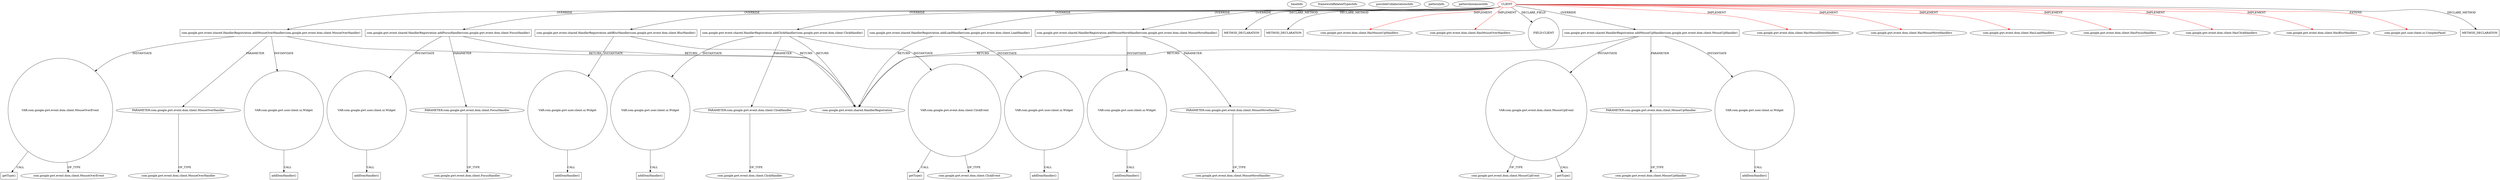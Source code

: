 digraph {
baseInfo[graphId=1749,category="pattern",isAnonymous=false,possibleRelation=false]
frameworkRelatedTypesInfo[0="com.google.gwt.event.dom.client.HasMouseMoveHandlers",1="com.google.gwt.event.dom.client.HasFocusHandlers",2="com.google.gwt.event.dom.client.HasClickHandlers",3="com.google.gwt.event.dom.client.HasBlurHandlers",4="com.google.gwt.event.dom.client.HasMouseUpHandlers",5="com.google.gwt.user.client.ui.ComplexPanel",6="com.google.gwt.event.dom.client.HasMouseDownHandlers",7="com.google.gwt.event.dom.client.HasLoadHandlers",8="com.google.gwt.event.dom.client.HasMouseOverHandlers"]
possibleCollaborationsInfo[]
patternInfo[frequency=3.0,patternRootClient=0]
patternInstancesInfo[0="mguiral-GwtSvgLib~/mguiral-GwtSvgLib/GwtSvgLib-master/src/gwt/html5/svg/client/user/ui/SVGSymbolWidget.java~SVGSymbolWidget~3998",1="mguiral-GwtSvgLib~/mguiral-GwtSvgLib/GwtSvgLib-master/src/gwt/html5/svg/client/user/ui/SVGGraphicalWidget.java~SVGGraphicalWidget~3974",2="mguiral-GwtSvgLib~/mguiral-GwtSvgLib/GwtSvgLib-master/src/gwt/html5/svg/client/user/ui/SVGSwitchWidget.java~SVGSwitchWidget~4001"]
66[label="PARAMETER:com.google.gwt.event.dom.client.MouseOverHandler",vertexType="PARAMETER_DECLARATION",isFrameworkType=false]
64[label="com.google.gwt.event.shared.HandlerRegistration addMouseOverHandler(com.google.gwt.event.dom.client.MouseOverHandler)",vertexType="OVERRIDING_METHOD_DECLARATION",isFrameworkType=false,shape=box]
0[label="CLIENT",vertexType="ROOT_CLIENT_CLASS_DECLARATION",isFrameworkType=false,color=red]
24[label="com.google.gwt.event.shared.HandlerRegistration addBlurHandler(com.google.gwt.event.dom.client.BlurHandler)",vertexType="OVERRIDING_METHOD_DECLARATION",isFrameworkType=false,shape=box]
15[label="com.google.gwt.event.shared.HandlerRegistration",vertexType="FRAMEWORK_INTERFACE_TYPE",isFrameworkType=false]
14[label="com.google.gwt.event.shared.HandlerRegistration addFocusHandler(com.google.gwt.event.dom.client.FocusHandler)",vertexType="OVERRIDING_METHOD_DECLARATION",isFrameworkType=false,shape=box]
16[label="PARAMETER:com.google.gwt.event.dom.client.FocusHandler",vertexType="PARAMETER_DECLARATION",isFrameworkType=false]
17[label="com.google.gwt.event.dom.client.FocusHandler",vertexType="FRAMEWORK_INTERFACE_TYPE",isFrameworkType=false]
67[label="com.google.gwt.event.dom.client.MouseOverHandler",vertexType="FRAMEWORK_INTERFACE_TYPE",isFrameworkType=false]
34[label="com.google.gwt.event.shared.HandlerRegistration addClickHandler(com.google.gwt.event.dom.client.ClickHandler)",vertexType="OVERRIDING_METHOD_DECLARATION",isFrameworkType=false,shape=box]
36[label="PARAMETER:com.google.gwt.event.dom.client.ClickHandler",vertexType="PARAMETER_DECLARATION",isFrameworkType=false]
37[label="com.google.gwt.event.dom.client.ClickHandler",vertexType="FRAMEWORK_INTERFACE_TYPE",isFrameworkType=false]
74[label="com.google.gwt.event.shared.HandlerRegistration addMouseMoveHandler(com.google.gwt.event.dom.client.MouseMoveHandler)",vertexType="OVERRIDING_METHOD_DECLARATION",isFrameworkType=false,shape=box]
76[label="PARAMETER:com.google.gwt.event.dom.client.MouseMoveHandler",vertexType="PARAMETER_DECLARATION",isFrameworkType=false]
77[label="com.google.gwt.event.dom.client.MouseMoveHandler",vertexType="FRAMEWORK_INTERFACE_TYPE",isFrameworkType=false]
54[label="com.google.gwt.event.shared.HandlerRegistration addMouseUpHandler(com.google.gwt.event.dom.client.MouseUpHandler)",vertexType="OVERRIDING_METHOD_DECLARATION",isFrameworkType=false,shape=box]
56[label="PARAMETER:com.google.gwt.event.dom.client.MouseUpHandler",vertexType="PARAMETER_DECLARATION",isFrameworkType=false]
57[label="com.google.gwt.event.dom.client.MouseUpHandler",vertexType="FRAMEWORK_INTERFACE_TYPE",isFrameworkType=false]
146[label="METHOD_DECLARATION",vertexType="CLIENT_METHOD_DECLARATION",isFrameworkType=false,shape=box]
136[label="METHOD_DECLARATION",vertexType="CLIENT_METHOD_DECLARATION",isFrameworkType=false,shape=box]
6[label="com.google.gwt.event.dom.client.HasMouseUpHandlers",vertexType="FRAMEWORK_INTERFACE_TYPE",isFrameworkType=false]
7[label="com.google.gwt.event.dom.client.HasMouseOverHandlers",vertexType="FRAMEWORK_INTERFACE_TYPE",isFrameworkType=false]
41[label="VAR:com.google.gwt.event.dom.client.ClickEvent",vertexType="VARIABLE_EXPRESION",isFrameworkType=false,shape=circle]
42[label="getType()",vertexType="INSIDE_CALL",isFrameworkType=false,shape=box]
43[label="com.google.gwt.event.dom.client.ClickEvent",vertexType="FRAMEWORK_CLASS_TYPE",isFrameworkType=false]
11[label="FIELD:CLIENT",vertexType="FIELD_DECLARATION",isFrameworkType=false,shape=circle]
94[label="com.google.gwt.event.shared.HandlerRegistration addLoadHandler(com.google.gwt.event.dom.client.LoadHandler)",vertexType="OVERRIDING_METHOD_DECLARATION",isFrameworkType=false,shape=box]
5[label="com.google.gwt.event.dom.client.HasMouseDownHandlers",vertexType="FRAMEWORK_INTERFACE_TYPE",isFrameworkType=false]
8[label="com.google.gwt.event.dom.client.HasMouseMoveHandlers",vertexType="FRAMEWORK_INTERFACE_TYPE",isFrameworkType=false]
10[label="com.google.gwt.event.dom.client.HasLoadHandlers",vertexType="FRAMEWORK_INTERFACE_TYPE",isFrameworkType=false]
2[label="com.google.gwt.event.dom.client.HasFocusHandlers",vertexType="FRAMEWORK_INTERFACE_TYPE",isFrameworkType=false]
4[label="com.google.gwt.event.dom.client.HasClickHandlers",vertexType="FRAMEWORK_INTERFACE_TYPE",isFrameworkType=false]
3[label="com.google.gwt.event.dom.client.HasBlurHandlers",vertexType="FRAMEWORK_INTERFACE_TYPE",isFrameworkType=false]
58[label="VAR:com.google.gwt.user.client.ui.Widget",vertexType="VARIABLE_EXPRESION",isFrameworkType=false,shape=circle]
59[label="addDomHandler()",vertexType="INSIDE_CALL",isFrameworkType=false,shape=box]
98[label="VAR:com.google.gwt.user.client.ui.Widget",vertexType="VARIABLE_EXPRESION",isFrameworkType=false,shape=circle]
99[label="addDomHandler()",vertexType="INSIDE_CALL",isFrameworkType=false,shape=box]
28[label="VAR:com.google.gwt.user.client.ui.Widget",vertexType="VARIABLE_EXPRESION",isFrameworkType=false,shape=circle]
29[label="addDomHandler()",vertexType="INSIDE_CALL",isFrameworkType=false,shape=box]
38[label="VAR:com.google.gwt.user.client.ui.Widget",vertexType="VARIABLE_EXPRESION",isFrameworkType=false,shape=circle]
39[label="addDomHandler()",vertexType="INSIDE_CALL",isFrameworkType=false,shape=box]
18[label="VAR:com.google.gwt.user.client.ui.Widget",vertexType="VARIABLE_EXPRESION",isFrameworkType=false,shape=circle]
19[label="addDomHandler()",vertexType="INSIDE_CALL",isFrameworkType=false,shape=box]
78[label="VAR:com.google.gwt.user.client.ui.Widget",vertexType="VARIABLE_EXPRESION",isFrameworkType=false,shape=circle]
79[label="addDomHandler()",vertexType="INSIDE_CALL",isFrameworkType=false,shape=box]
68[label="VAR:com.google.gwt.user.client.ui.Widget",vertexType="VARIABLE_EXPRESION",isFrameworkType=false,shape=circle]
69[label="addDomHandler()",vertexType="INSIDE_CALL",isFrameworkType=false,shape=box]
71[label="VAR:com.google.gwt.event.dom.client.MouseOverEvent",vertexType="VARIABLE_EXPRESION",isFrameworkType=false,shape=circle]
72[label="getType()",vertexType="INSIDE_CALL",isFrameworkType=false,shape=box]
73[label="com.google.gwt.event.dom.client.MouseOverEvent",vertexType="FRAMEWORK_CLASS_TYPE",isFrameworkType=false]
1[label="com.google.gwt.user.client.ui.ComplexPanel",vertexType="FRAMEWORK_CLASS_TYPE",isFrameworkType=false]
61[label="VAR:com.google.gwt.event.dom.client.MouseUpEvent",vertexType="VARIABLE_EXPRESION",isFrameworkType=false,shape=circle]
63[label="com.google.gwt.event.dom.client.MouseUpEvent",vertexType="FRAMEWORK_CLASS_TYPE",isFrameworkType=false]
62[label="getType()",vertexType="INSIDE_CALL",isFrameworkType=false,shape=box]
139[label="METHOD_DECLARATION",vertexType="CLIENT_METHOD_DECLARATION",isFrameworkType=false,shape=box]
66->67[label="OF_TYPE"]
14->15[label="RETURN"]
74->15[label="RETURN"]
64->66[label="PARAMETER"]
64->68[label="INSTANTIATE"]
0->8[label="IMPLEMENT",color=red]
0->2[label="IMPLEMENT",color=red]
56->57[label="OF_TYPE"]
64->15[label="RETURN"]
0->4[label="IMPLEMENT",color=red]
78->79[label="CALL"]
98->99[label="CALL"]
0->94[label="OVERRIDE"]
41->43[label="OF_TYPE"]
71->72[label="CALL"]
0->139[label="DECLARE_METHOD"]
54->61[label="INSTANTIATE"]
58->59[label="CALL"]
0->74[label="OVERRIDE"]
41->42[label="CALL"]
0->14[label="OVERRIDE"]
34->15[label="RETURN"]
0->136[label="DECLARE_METHOD"]
76->77[label="OF_TYPE"]
0->64[label="OVERRIDE"]
14->16[label="PARAMETER"]
94->98[label="INSTANTIATE"]
94->15[label="RETURN"]
0->54[label="OVERRIDE"]
71->73[label="OF_TYPE"]
0->3[label="IMPLEMENT",color=red]
0->34[label="OVERRIDE"]
0->6[label="IMPLEMENT",color=red]
24->28[label="INSTANTIATE"]
68->69[label="CALL"]
61->62[label="CALL"]
0->1[label="EXTEND",color=red]
74->76[label="PARAMETER"]
38->39[label="CALL"]
18->19[label="CALL"]
74->78[label="INSTANTIATE"]
0->5[label="IMPLEMENT",color=red]
16->17[label="OF_TYPE"]
34->36[label="PARAMETER"]
0->11[label="DECLARE_FIELD"]
0->24[label="OVERRIDE"]
24->15[label="RETURN"]
61->63[label="OF_TYPE"]
14->18[label="INSTANTIATE"]
0->10[label="IMPLEMENT",color=red]
0->7[label="IMPLEMENT",color=red]
54->15[label="RETURN"]
34->38[label="INSTANTIATE"]
34->41[label="INSTANTIATE"]
54->58[label="INSTANTIATE"]
64->71[label="INSTANTIATE"]
0->146[label="DECLARE_METHOD"]
28->29[label="CALL"]
36->37[label="OF_TYPE"]
54->56[label="PARAMETER"]
}
